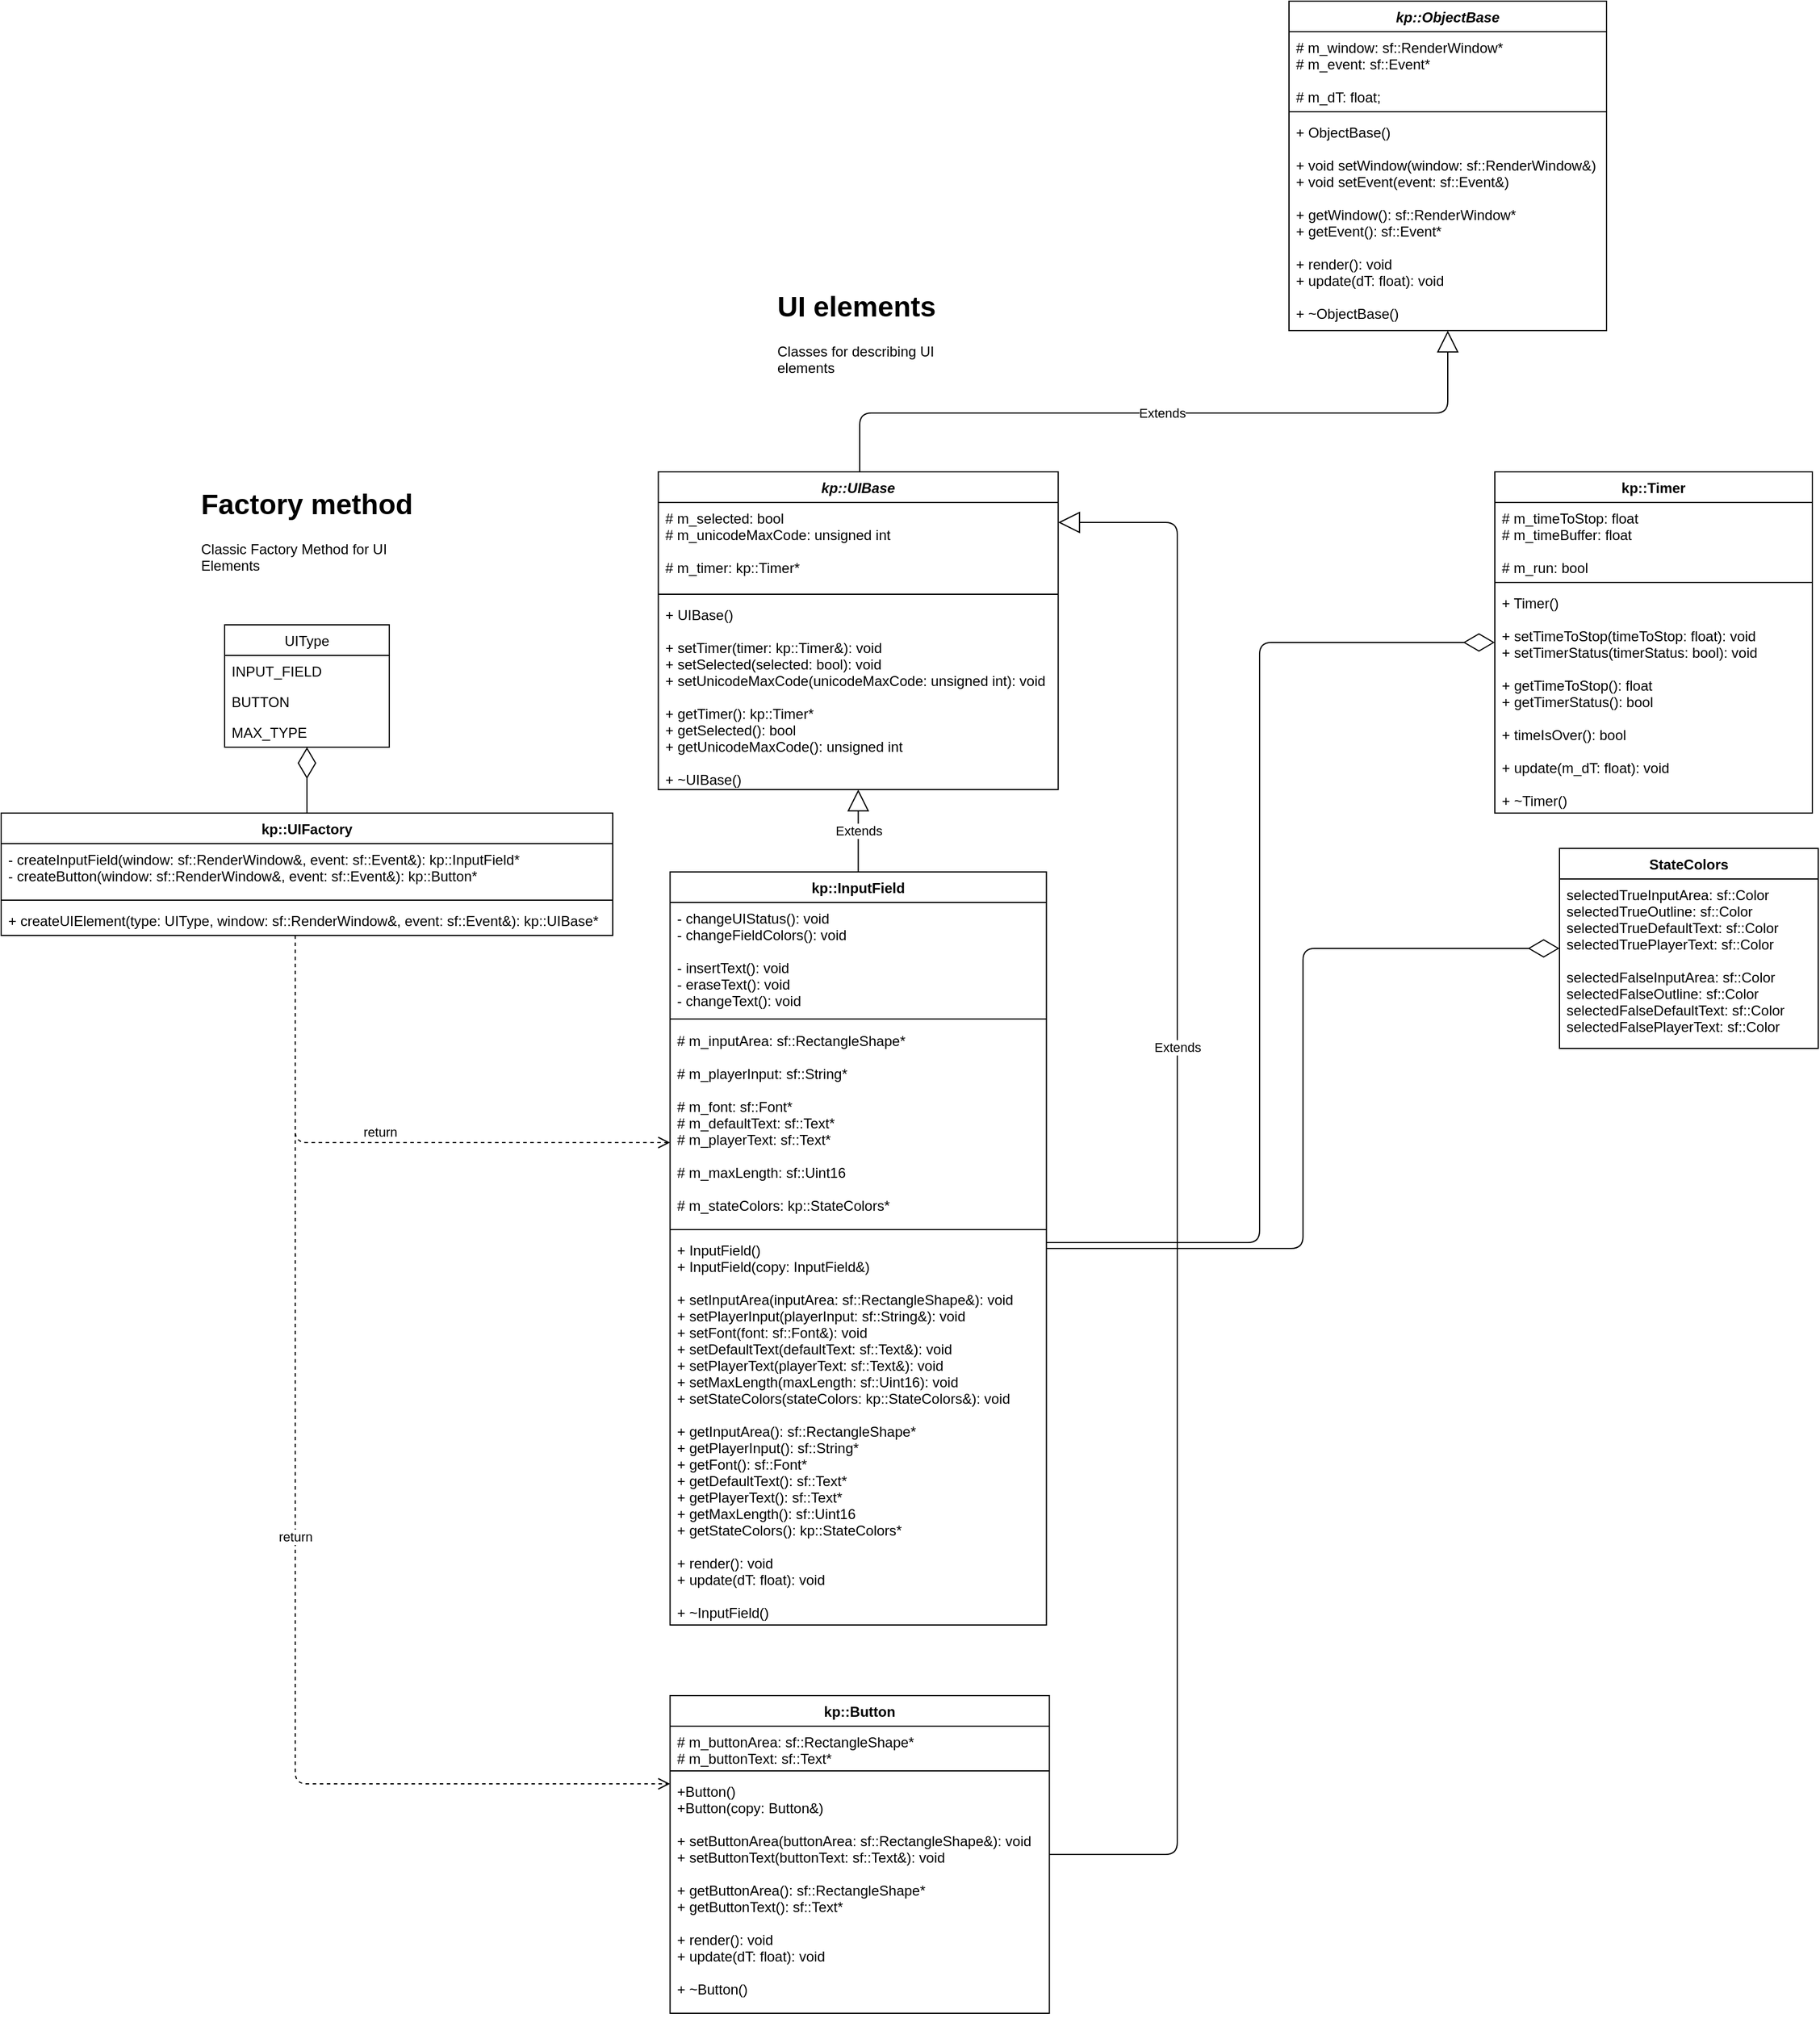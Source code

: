 <mxfile version="14.6.13" type="device"><diagram id="C5RBs43oDa-KdzZeNtuy" name="Page-1"><mxGraphModel dx="1422" dy="822" grid="1" gridSize="10" guides="1" tooltips="1" connect="1" arrows="1" fold="1" page="1" pageScale="1" pageWidth="2600" pageHeight="2000" math="0" shadow="0"><root><mxCell id="WIyWlLk6GJQsqaUBKTNV-0"/><mxCell id="WIyWlLk6GJQsqaUBKTNV-1" value="Основной" parent="WIyWlLk6GJQsqaUBKTNV-0"/><mxCell id="v66zFzBsBz2L9hRlmx_9-2" value="kp::ObjectBase" style="swimlane;fontStyle=3;align=center;verticalAlign=top;childLayout=stackLayout;horizontal=1;startSize=26;horizontalStack=0;resizeParent=1;resizeParentMax=0;resizeLast=0;collapsible=1;marginBottom=0;" parent="WIyWlLk6GJQsqaUBKTNV-1" vertex="1"><mxGeometry x="1165" y="40" width="270" height="280" as="geometry"><mxRectangle x="270" y="230" width="100" height="26" as="alternateBounds"/></mxGeometry></mxCell><mxCell id="v66zFzBsBz2L9hRlmx_9-3" value="# m_window: sf::RenderWindow*&#10;# m_event: sf::Event*&#10;&#10;# m_dT: float;" style="text;strokeColor=none;fillColor=none;align=left;verticalAlign=top;spacingLeft=4;spacingRight=4;overflow=hidden;rotatable=0;points=[[0,0.5],[1,0.5]];portConstraint=eastwest;" parent="v66zFzBsBz2L9hRlmx_9-2" vertex="1"><mxGeometry y="26" width="270" height="64" as="geometry"/></mxCell><mxCell id="v66zFzBsBz2L9hRlmx_9-4" value="" style="line;strokeWidth=1;fillColor=none;align=left;verticalAlign=middle;spacingTop=-1;spacingLeft=3;spacingRight=3;rotatable=0;labelPosition=right;points=[];portConstraint=eastwest;" parent="v66zFzBsBz2L9hRlmx_9-2" vertex="1"><mxGeometry y="90" width="270" height="8" as="geometry"/></mxCell><mxCell id="v66zFzBsBz2L9hRlmx_9-5" value="+ ObjectBase()&#10;&#10;+ void setWindow(window: sf::RenderWindow&amp;)&#10;+ void setEvent(event: sf::Event&amp;)&#10;&#10;+ getWindow(): sf::RenderWindow*&#10;+ getEvent(): sf::Event*&#10;&#10;+ render(): void&#10;+ update(dT: float): void&#10;&#10;+ ~ObjectBase()" style="text;strokeColor=none;fillColor=none;align=left;verticalAlign=top;spacingLeft=4;spacingRight=4;overflow=hidden;rotatable=0;points=[[0,0.5],[1,0.5]];portConstraint=eastwest;" parent="v66zFzBsBz2L9hRlmx_9-2" vertex="1"><mxGeometry y="98" width="270" height="182" as="geometry"/></mxCell><mxCell id="0BS370KzBx0fpMSW-LuI-0" value="kp::UIBase" style="swimlane;fontStyle=3;align=center;verticalAlign=top;childLayout=stackLayout;horizontal=1;startSize=26;horizontalStack=0;resizeParent=1;resizeParentMax=0;resizeLast=0;collapsible=1;marginBottom=0;" parent="WIyWlLk6GJQsqaUBKTNV-1" vertex="1"><mxGeometry x="628.75" y="440" width="340" height="270" as="geometry"/></mxCell><mxCell id="0BS370KzBx0fpMSW-LuI-1" value="# m_selected: bool&#10;# m_unicodeMaxCode: unsigned int&#10;&#10;# m_timer: kp::Timer*" style="text;strokeColor=none;fillColor=none;align=left;verticalAlign=top;spacingLeft=4;spacingRight=4;overflow=hidden;rotatable=0;points=[[0,0.5],[1,0.5]];portConstraint=eastwest;" parent="0BS370KzBx0fpMSW-LuI-0" vertex="1"><mxGeometry y="26" width="340" height="74" as="geometry"/></mxCell><mxCell id="0BS370KzBx0fpMSW-LuI-2" value="" style="line;strokeWidth=1;fillColor=none;align=left;verticalAlign=middle;spacingTop=-1;spacingLeft=3;spacingRight=3;rotatable=0;labelPosition=right;points=[];portConstraint=eastwest;" parent="0BS370KzBx0fpMSW-LuI-0" vertex="1"><mxGeometry y="100" width="340" height="8" as="geometry"/></mxCell><mxCell id="0BS370KzBx0fpMSW-LuI-3" value="+ UIBase()&#10;&#10;+ setTimer(timer: kp::Timer&amp;): void&#10;+ setSelected(selected: bool): void&#10;+ setUnicodeMaxCode(unicodeMaxCode: unsigned int): void&#10;&#10;+ getTimer(): kp::Timer*&#10;+ getSelected(): bool&#10;+ getUnicodeMaxCode(): unsigned int&#10;&#10;+ ~UIBase()" style="text;strokeColor=none;fillColor=none;align=left;verticalAlign=top;spacingLeft=4;spacingRight=4;overflow=hidden;rotatable=0;points=[[0,0.5],[1,0.5]];portConstraint=eastwest;" parent="0BS370KzBx0fpMSW-LuI-0" vertex="1"><mxGeometry y="108" width="340" height="162" as="geometry"/></mxCell><mxCell id="0BS370KzBx0fpMSW-LuI-23" value="kp::InputField" style="swimlane;fontStyle=1;align=center;verticalAlign=top;childLayout=stackLayout;horizontal=1;startSize=26;horizontalStack=0;resizeParent=1;resizeParentMax=0;resizeLast=0;collapsible=1;marginBottom=0;" parent="WIyWlLk6GJQsqaUBKTNV-1" vertex="1"><mxGeometry x="638.75" y="780.0" width="320" height="640" as="geometry"><mxRectangle x="440" y="640.0" width="110" height="26" as="alternateBounds"/></mxGeometry></mxCell><mxCell id="0BS370KzBx0fpMSW-LuI-24" value="- changeUIStatus(): void&#10;- changeFieldColors(): void&#10;&#10;- insertText(): void&#10;- eraseText(): void&#10;- changeText(): void" style="text;strokeColor=none;fillColor=none;align=left;verticalAlign=top;spacingLeft=4;spacingRight=4;overflow=hidden;rotatable=0;points=[[0,0.5],[1,0.5]];portConstraint=eastwest;" parent="0BS370KzBx0fpMSW-LuI-23" vertex="1"><mxGeometry y="26" width="320" height="94" as="geometry"/></mxCell><mxCell id="0BS370KzBx0fpMSW-LuI-25" value="" style="line;strokeWidth=1;fillColor=none;align=left;verticalAlign=middle;spacingTop=-1;spacingLeft=3;spacingRight=3;rotatable=0;labelPosition=right;points=[];portConstraint=eastwest;" parent="0BS370KzBx0fpMSW-LuI-23" vertex="1"><mxGeometry y="120" width="320" height="10" as="geometry"/></mxCell><mxCell id="0BS370KzBx0fpMSW-LuI-26" value="# m_inputArea: sf::RectangleShape*&#10;&#10;# m_playerInput: sf::String*&#10;&#10;# m_font: sf::Font*&#10;# m_defaultText: sf::Text*&#10;# m_playerText: sf::Text*&#10;&#10;# m_maxLength: sf::Uint16&#10;&#10;# m_stateColors: kp::StateColors*" style="text;strokeColor=none;fillColor=none;align=left;verticalAlign=top;spacingLeft=4;spacingRight=4;overflow=hidden;rotatable=0;points=[[0,0.5],[1,0.5]];portConstraint=eastwest;" parent="0BS370KzBx0fpMSW-LuI-23" vertex="1"><mxGeometry y="130" width="320" height="170" as="geometry"/></mxCell><mxCell id="0BS370KzBx0fpMSW-LuI-30" value="" style="line;strokeWidth=1;fillColor=none;align=left;verticalAlign=middle;spacingTop=-1;spacingLeft=3;spacingRight=3;rotatable=0;labelPosition=right;points=[];portConstraint=eastwest;" parent="0BS370KzBx0fpMSW-LuI-23" vertex="1"><mxGeometry y="300" width="320" height="8" as="geometry"/></mxCell><mxCell id="0BS370KzBx0fpMSW-LuI-31" value="+ InputField()&#10;+ InputField(copy: InputField&amp;)&#10;&#10;+ setInputArea(inputArea: sf::RectangleShape&amp;): void&#10;+ setPlayerInput(playerInput: sf::String&amp;): void&#10;+ setFont(font: sf::Font&amp;): void&#10;+ setDefaultText(defaultText: sf::Text&amp;): void&#10;+ setPlayerText(playerText: sf::Text&amp;): void&#10;+ setMaxLength(maxLength: sf::Uint16): void&#10;+ setStateColors(stateColors: kp::StateColors&amp;): void&#10;&#10;+ getInputArea(): sf::RectangleShape*&#10;+ getPlayerInput(): sf::String*&#10;+ getFont(): sf::Font*&#10;+ getDefaultText(): sf::Text*&#10;+ getPlayerText(): sf::Text*&#10;+ getMaxLength(): sf::Uint16&#10;+ getStateColors(): kp::StateColors*&#10;&#10;+ render(): void&#10;+ update(dT: float): void&#10;&#10;+ ~InputField()" style="text;strokeColor=none;fillColor=none;align=left;verticalAlign=top;spacingLeft=4;spacingRight=4;overflow=hidden;rotatable=0;points=[[0,0.5],[1,0.5]];portConstraint=eastwest;" parent="0BS370KzBx0fpMSW-LuI-23" vertex="1"><mxGeometry y="308" width="320" height="332" as="geometry"/></mxCell><mxCell id="scnOxtyiMNaDoxwPUoij-6" value="kp::Button" style="swimlane;fontStyle=1;align=center;verticalAlign=top;childLayout=stackLayout;horizontal=1;startSize=26;horizontalStack=0;resizeParent=1;resizeParentMax=0;resizeLast=0;collapsible=1;marginBottom=0;" parent="WIyWlLk6GJQsqaUBKTNV-1" vertex="1"><mxGeometry x="638.75" y="1480" width="322.5" height="270" as="geometry"/></mxCell><mxCell id="scnOxtyiMNaDoxwPUoij-7" value="# m_buttonArea: sf::RectangleShape*&#10;# m_buttonText: sf::Text*" style="text;strokeColor=none;fillColor=none;align=left;verticalAlign=top;spacingLeft=4;spacingRight=4;overflow=hidden;rotatable=0;points=[[0,0.5],[1,0.5]];portConstraint=eastwest;" parent="scnOxtyiMNaDoxwPUoij-6" vertex="1"><mxGeometry y="26" width="322.5" height="34" as="geometry"/></mxCell><mxCell id="scnOxtyiMNaDoxwPUoij-8" value="" style="line;strokeWidth=1;fillColor=none;align=left;verticalAlign=middle;spacingTop=-1;spacingLeft=3;spacingRight=3;rotatable=0;labelPosition=right;points=[];portConstraint=eastwest;" parent="scnOxtyiMNaDoxwPUoij-6" vertex="1"><mxGeometry y="60" width="322.5" height="8" as="geometry"/></mxCell><mxCell id="scnOxtyiMNaDoxwPUoij-9" value="+Button()&#10;+Button(copy: Button&amp;)&#10;&#10;+ setButtonArea(buttonArea: sf::RectangleShape&amp;): void&#10;&#9;&#9;+ setButtonText(buttonText: sf::Text&amp;): void&#10;&#10;+ getButtonArea(): sf::RectangleShape*&#10;+ getButtonText(): sf::Text*&#10;&#10;+ render(): void&#10;+ update(dT: float): void&#10;&#10;+ ~Button()" style="text;strokeColor=none;fillColor=none;align=left;verticalAlign=top;spacingLeft=4;spacingRight=4;overflow=hidden;rotatable=0;points=[[0,0.5],[1,0.5]];portConstraint=eastwest;" parent="scnOxtyiMNaDoxwPUoij-6" vertex="1"><mxGeometry y="68" width="322.5" height="202" as="geometry"/></mxCell><mxCell id="scnOxtyiMNaDoxwPUoij-30" value="kp::UIFactory" style="swimlane;fontStyle=1;align=center;verticalAlign=top;childLayout=stackLayout;horizontal=1;startSize=26;horizontalStack=0;resizeParent=1;resizeParentMax=0;resizeLast=0;collapsible=1;marginBottom=0;" parent="WIyWlLk6GJQsqaUBKTNV-1" vertex="1"><mxGeometry x="70" y="730" width="520" height="104" as="geometry"/></mxCell><mxCell id="scnOxtyiMNaDoxwPUoij-64" value="- createInputField(window: sf::RenderWindow&amp;, event: sf::Event&amp;): kp::InputField*&#10;- createButton(window: sf::RenderWindow&amp;, event: sf::Event&amp;): kp::Button*" style="text;strokeColor=none;fillColor=none;align=left;verticalAlign=top;spacingLeft=4;spacingRight=4;overflow=hidden;rotatable=0;points=[[0,0.5],[1,0.5]];portConstraint=eastwest;rounded=1;shadow=0;glass=0;sketch=0;" parent="scnOxtyiMNaDoxwPUoij-30" vertex="1"><mxGeometry y="26" width="520" height="44" as="geometry"/></mxCell><mxCell id="F4JCRZLLQn_4gwR5szFH-0" value="" style="line;strokeWidth=1;fillColor=none;align=left;verticalAlign=middle;spacingTop=-1;spacingLeft=3;spacingRight=3;rotatable=0;labelPosition=right;points=[];portConstraint=eastwest;" parent="scnOxtyiMNaDoxwPUoij-30" vertex="1"><mxGeometry y="70" width="520" height="8" as="geometry"/></mxCell><mxCell id="F4JCRZLLQn_4gwR5szFH-1" value="+ createUIElement(type: UIType, window: sf::RenderWindow&amp;, event: sf::Event&amp;): kp::UIBase*" style="text;strokeColor=none;fillColor=none;align=left;verticalAlign=top;spacingLeft=4;spacingRight=4;overflow=hidden;rotatable=0;points=[[0,0.5],[1,0.5]];portConstraint=eastwest;" parent="scnOxtyiMNaDoxwPUoij-30" vertex="1"><mxGeometry y="78" width="520" height="26" as="geometry"/></mxCell><mxCell id="scnOxtyiMNaDoxwPUoij-39" value="Extends" style="endArrow=block;endSize=16;endFill=0;html=1;edgeStyle=orthogonalEdgeStyle;" parent="WIyWlLk6GJQsqaUBKTNV-1" source="0BS370KzBx0fpMSW-LuI-23" target="0BS370KzBx0fpMSW-LuI-0" edge="1"><mxGeometry width="160" relative="1" as="geometry"><mxPoint x="760" y="600" as="sourcePoint"/><mxPoint x="880" y="600" as="targetPoint"/></mxGeometry></mxCell><mxCell id="scnOxtyiMNaDoxwPUoij-41" value="Extends" style="endArrow=block;endSize=16;endFill=0;html=1;edgeStyle=orthogonalEdgeStyle;" parent="WIyWlLk6GJQsqaUBKTNV-1" source="0BS370KzBx0fpMSW-LuI-0" target="v66zFzBsBz2L9hRlmx_9-2" edge="1"><mxGeometry x="-0.01" width="160" relative="1" as="geometry"><mxPoint x="770" y="320" as="sourcePoint"/><mxPoint x="930" y="320" as="targetPoint"/><Array as="points"><mxPoint x="800" y="390"/><mxPoint x="1300" y="390"/></Array><mxPoint as="offset"/></mxGeometry></mxCell><mxCell id="scnOxtyiMNaDoxwPUoij-44" value="Extends" style="endArrow=block;endSize=16;endFill=0;html=1;edgeStyle=orthogonalEdgeStyle;" parent="WIyWlLk6GJQsqaUBKTNV-1" source="scnOxtyiMNaDoxwPUoij-6" target="0BS370KzBx0fpMSW-LuI-0" edge="1"><mxGeometry x="0.184" width="160" relative="1" as="geometry"><mxPoint x="1130" y="540" as="sourcePoint"/><mxPoint x="1290" y="540" as="targetPoint"/><Array as="points"><mxPoint x="1070" y="1615"/><mxPoint x="1070" y="483"/></Array><mxPoint as="offset"/></mxGeometry></mxCell><mxCell id="scnOxtyiMNaDoxwPUoij-79" value="return" style="html=1;verticalAlign=bottom;endArrow=open;dashed=1;endSize=8;edgeStyle=orthogonalEdgeStyle;" parent="WIyWlLk6GJQsqaUBKTNV-1" source="scnOxtyiMNaDoxwPUoij-30" target="0BS370KzBx0fpMSW-LuI-23" edge="1"><mxGeometry relative="1" as="geometry"><mxPoint x="390" y="1010" as="sourcePoint"/><mxPoint x="310" y="1010" as="targetPoint"/><Array as="points"><mxPoint x="320" y="1010"/></Array></mxGeometry></mxCell><mxCell id="scnOxtyiMNaDoxwPUoij-80" value="return" style="html=1;verticalAlign=bottom;endArrow=open;dashed=1;endSize=8;edgeStyle=orthogonalEdgeStyle;" parent="WIyWlLk6GJQsqaUBKTNV-1" source="scnOxtyiMNaDoxwPUoij-30" target="scnOxtyiMNaDoxwPUoij-6" edge="1"><mxGeometry relative="1" as="geometry"><mxPoint x="410" y="1090" as="sourcePoint"/><mxPoint x="330" y="1090" as="targetPoint"/><Array as="points"><mxPoint x="320" y="1555"/></Array></mxGeometry></mxCell><mxCell id="kfqGDFolH3JDq6dVR5uM-0" value="UIType" style="swimlane;fontStyle=0;childLayout=stackLayout;horizontal=1;startSize=26;fillColor=none;horizontalStack=0;resizeParent=1;resizeParentMax=0;resizeLast=0;collapsible=1;marginBottom=0;" parent="WIyWlLk6GJQsqaUBKTNV-1" vertex="1"><mxGeometry x="260" y="570" width="140" height="104" as="geometry"/></mxCell><mxCell id="kfqGDFolH3JDq6dVR5uM-1" value="INPUT_FIELD" style="text;strokeColor=none;fillColor=none;align=left;verticalAlign=top;spacingLeft=4;spacingRight=4;overflow=hidden;rotatable=0;points=[[0,0.5],[1,0.5]];portConstraint=eastwest;" parent="kfqGDFolH3JDq6dVR5uM-0" vertex="1"><mxGeometry y="26" width="140" height="26" as="geometry"/></mxCell><mxCell id="kfqGDFolH3JDq6dVR5uM-2" value="BUTTON" style="text;strokeColor=none;fillColor=none;align=left;verticalAlign=top;spacingLeft=4;spacingRight=4;overflow=hidden;rotatable=0;points=[[0,0.5],[1,0.5]];portConstraint=eastwest;" parent="kfqGDFolH3JDq6dVR5uM-0" vertex="1"><mxGeometry y="52" width="140" height="26" as="geometry"/></mxCell><mxCell id="kfqGDFolH3JDq6dVR5uM-3" value="MAX_TYPE" style="text;strokeColor=none;fillColor=none;align=left;verticalAlign=top;spacingLeft=4;spacingRight=4;overflow=hidden;rotatable=0;points=[[0,0.5],[1,0.5]];portConstraint=eastwest;" parent="kfqGDFolH3JDq6dVR5uM-0" vertex="1"><mxGeometry y="78" width="140" height="26" as="geometry"/></mxCell><mxCell id="scnOxtyiMNaDoxwPUoij-52" value="&lt;h1&gt;Factory method&lt;/h1&gt;&lt;p&gt;Classic Factory Method for UI Elements&lt;/p&gt;" style="text;html=1;strokeColor=none;fillColor=none;spacing=5;spacingTop=-20;whiteSpace=wrap;overflow=hidden;rounded=0;shadow=0;glass=0;sketch=0;" parent="WIyWlLk6GJQsqaUBKTNV-1" vertex="1"><mxGeometry x="235" y="448" width="190" height="78" as="geometry"/></mxCell><mxCell id="scnOxtyiMNaDoxwPUoij-59" value="&lt;h1&gt;UI elements&lt;/h1&gt;&lt;p&gt;Classes for describing UI elements&lt;/p&gt;" style="text;html=1;strokeColor=none;fillColor=none;spacing=5;spacingTop=-20;whiteSpace=wrap;overflow=hidden;rounded=0;shadow=0;glass=0;sketch=0;" parent="WIyWlLk6GJQsqaUBKTNV-1" vertex="1"><mxGeometry x="725" y="280" width="150" height="80" as="geometry"/></mxCell><mxCell id="kfqGDFolH3JDq6dVR5uM-9" value="kp::Timer" style="swimlane;fontStyle=1;align=center;verticalAlign=top;childLayout=stackLayout;horizontal=1;startSize=26;horizontalStack=0;resizeParent=1;resizeParentMax=0;resizeLast=0;collapsible=1;marginBottom=0;fillColor=none;" parent="WIyWlLk6GJQsqaUBKTNV-1" vertex="1"><mxGeometry x="1340" y="440" width="270" height="290" as="geometry"/></mxCell><mxCell id="kfqGDFolH3JDq6dVR5uM-10" value="# m_timeToStop: float&#10;# m_timeBuffer: float&#10;&#10;# m_run: bool" style="text;strokeColor=none;fillColor=none;align=left;verticalAlign=top;spacingLeft=4;spacingRight=4;overflow=hidden;rotatable=0;points=[[0,0.5],[1,0.5]];portConstraint=eastwest;" parent="kfqGDFolH3JDq6dVR5uM-9" vertex="1"><mxGeometry y="26" width="270" height="64" as="geometry"/></mxCell><mxCell id="kfqGDFolH3JDq6dVR5uM-11" value="" style="line;strokeWidth=1;fillColor=none;align=left;verticalAlign=middle;spacingTop=-1;spacingLeft=3;spacingRight=3;rotatable=0;labelPosition=right;points=[];portConstraint=eastwest;" parent="kfqGDFolH3JDq6dVR5uM-9" vertex="1"><mxGeometry y="90" width="270" height="8" as="geometry"/></mxCell><mxCell id="kfqGDFolH3JDq6dVR5uM-12" value="+ Timer()&#10;&#10;+ setTimeToStop(timeToStop: float): void&#10;+ setTimerStatus(timerStatus: bool): void&#10;&#10;+ getTimeToStop(): float&#10;+ getTimerStatus(): bool&#10;&#10;+ timeIsOver(): bool&#10;&#10;+ update(m_dT: float): void&#10;&#10;+ ~Timer()" style="text;strokeColor=none;fillColor=none;align=left;verticalAlign=top;spacingLeft=4;spacingRight=4;overflow=hidden;rotatable=0;points=[[0,0.5],[1,0.5]];portConstraint=eastwest;" parent="kfqGDFolH3JDq6dVR5uM-9" vertex="1"><mxGeometry y="98" width="270" height="192" as="geometry"/></mxCell><mxCell id="ceUiAMyjDAYzy3jQIlQs-0" value="StateColors" style="swimlane;fontStyle=1;align=center;verticalAlign=top;childLayout=stackLayout;horizontal=1;startSize=26;horizontalStack=0;resizeParent=1;resizeParentMax=0;resizeLast=0;collapsible=1;marginBottom=0;" parent="WIyWlLk6GJQsqaUBKTNV-1" vertex="1"><mxGeometry x="1395" y="760" width="220" height="170" as="geometry"/></mxCell><mxCell id="ceUiAMyjDAYzy3jQIlQs-1" value="selectedTrueInputArea: sf::Color&#10;selectedTrueOutline: sf::Color&#10;selectedTrueDefaultText: sf::Color&#10;selectedTruePlayerText: sf::Color&#10;&#10;selectedFalseInputArea: sf::Color&#10;selectedFalseOutline: sf::Color&#10;selectedFalseDefaultText: sf::Color&#10;selectedFalsePlayerText: sf::Color" style="text;strokeColor=none;fillColor=none;align=left;verticalAlign=top;spacingLeft=4;spacingRight=4;overflow=hidden;rotatable=0;points=[[0,0.5],[1,0.5]];portConstraint=eastwest;" parent="ceUiAMyjDAYzy3jQIlQs-0" vertex="1"><mxGeometry y="26" width="220" height="144" as="geometry"/></mxCell><mxCell id="cyApswWp4w0SQ3fsYVsA-0" value="" style="endArrow=diamondThin;endFill=0;endSize=24;html=1;edgeStyle=orthogonalEdgeStyle;" edge="1" parent="WIyWlLk6GJQsqaUBKTNV-1" source="0BS370KzBx0fpMSW-LuI-23" target="ceUiAMyjDAYzy3jQIlQs-0"><mxGeometry width="160" relative="1" as="geometry"><mxPoint x="1240" y="1060" as="sourcePoint"/><mxPoint x="1400" y="1060" as="targetPoint"/></mxGeometry></mxCell><mxCell id="cyApswWp4w0SQ3fsYVsA-1" value="" style="endArrow=diamondThin;endFill=0;endSize=24;html=1;edgeStyle=orthogonalEdgeStyle;" edge="1" parent="WIyWlLk6GJQsqaUBKTNV-1" source="0BS370KzBx0fpMSW-LuI-23" target="kfqGDFolH3JDq6dVR5uM-9"><mxGeometry width="160" relative="1" as="geometry"><mxPoint x="1250" y="1110" as="sourcePoint"/><mxPoint x="1410" y="1110" as="targetPoint"/><Array as="points"><mxPoint x="1140" y="1095"/><mxPoint x="1140" y="585"/></Array></mxGeometry></mxCell><mxCell id="cyApswWp4w0SQ3fsYVsA-2" value="" style="endArrow=diamondThin;endFill=0;endSize=24;html=1;edgeStyle=orthogonalEdgeStyle;" edge="1" parent="WIyWlLk6GJQsqaUBKTNV-1" source="scnOxtyiMNaDoxwPUoij-30" target="kfqGDFolH3JDq6dVR5uM-0"><mxGeometry width="160" relative="1" as="geometry"><mxPoint x="90" y="690" as="sourcePoint"/><mxPoint x="250" y="690" as="targetPoint"/></mxGeometry></mxCell></root></mxGraphModel></diagram></mxfile>
